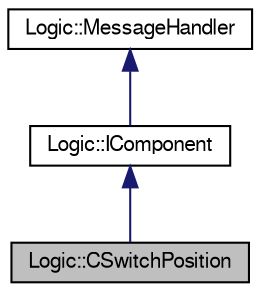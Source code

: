 digraph "Logic::CSwitchPosition"
{
  edge [fontname="FreeSans",fontsize="10",labelfontname="FreeSans",labelfontsize="10"];
  node [fontname="FreeSans",fontsize="10",shape=record];
  Node1 [label="Logic::CSwitchPosition",height=0.2,width=0.4,color="black", fillcolor="grey75", style="filled", fontcolor="black"];
  Node2 -> Node1 [dir="back",color="midnightblue",fontsize="10",style="solid",fontname="FreeSans"];
  Node2 [label="Logic::IComponent",height=0.2,width=0.4,color="black", fillcolor="white", style="filled",URL="$class_logic_1_1_i_component.html",tooltip="Clase base de los componentes que forman las entidades. "];
  Node3 -> Node2 [dir="back",color="midnightblue",fontsize="10",style="solid",fontname="FreeSans"];
  Node3 [label="Logic::MessageHandler",height=0.2,width=0.4,color="black", fillcolor="white", style="filled",URL="$class_logic_1_1_message_handler.html"];
}
